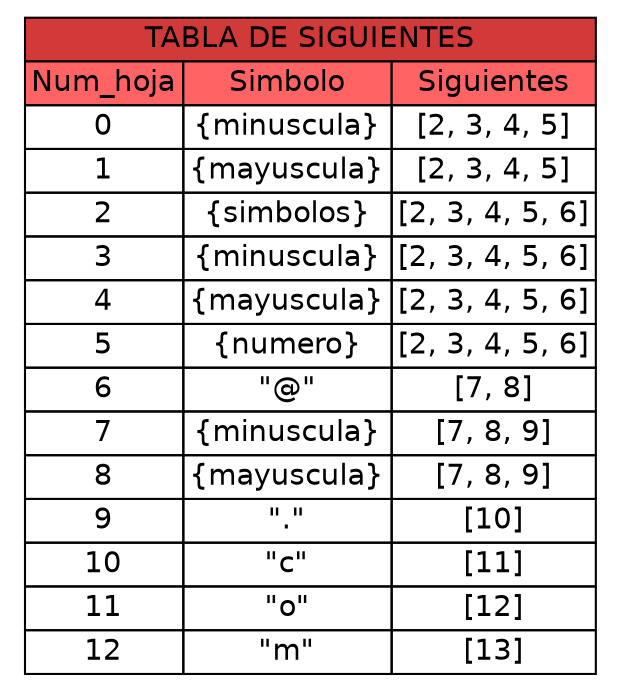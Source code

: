digraph G {
    rankdir=LR
    node [shape=none fontname=Helvetica]

    A [label=<
      <TABLE BORDER="0" CELLBORDER="1" CELLSPACING="0">
       <TR PORT="header">
        <TD BGCOLOR="#d23939" COLSPAN="3">TABLA DE SIGUIENTES</TD>
       </TR>
       <TR>
        <TD BGCOLOR="#ff6363">Num_hoja</TD>
        <TD BGCOLOR="#ff6363">Simbolo</TD>
        <TD BGCOLOR="#ff6363">Siguientes</TD>
       </TR><TR>
<TD>0</TD>
<TD>{minuscula}</TD>
<TD>[2, 3, 4, 5]</TD>
</TR>
<TR>
<TD>1</TD>
<TD>{mayuscula}</TD>
<TD>[2, 3, 4, 5]</TD>
</TR>
<TR>
<TD>2</TD>
<TD>{simbolos}</TD>
<TD>[2, 3, 4, 5, 6]</TD>
</TR>
<TR>
<TD>3</TD>
<TD>{minuscula}</TD>
<TD>[2, 3, 4, 5, 6]</TD>
</TR>
<TR>
<TD>4</TD>
<TD>{mayuscula}</TD>
<TD>[2, 3, 4, 5, 6]</TD>
</TR>
<TR>
<TD>5</TD>
<TD>{numero}</TD>
<TD>[2, 3, 4, 5, 6]</TD>
</TR>
<TR>
<TD>6</TD>
<TD>"@"</TD>
<TD>[7, 8]</TD>
</TR>
<TR>
<TD>7</TD>
<TD>{minuscula}</TD>
<TD>[7, 8, 9]</TD>
</TR>
<TR>
<TD>8</TD>
<TD>{mayuscula}</TD>
<TD>[7, 8, 9]</TD>
</TR>
<TR>
<TD>9</TD>
<TD>"."</TD>
<TD>[10]</TD>
</TR>
<TR>
<TD>10</TD>
<TD>"c"</TD>
<TD>[11]</TD>
</TR>
<TR>
<TD>11</TD>
<TD>"o"</TD>
<TD>[12]</TD>
</TR>
<TR>
<TD>12</TD>
<TD>"m"</TD>
<TD>[13]</TD>
</TR>
</TABLE>
    >];
}
